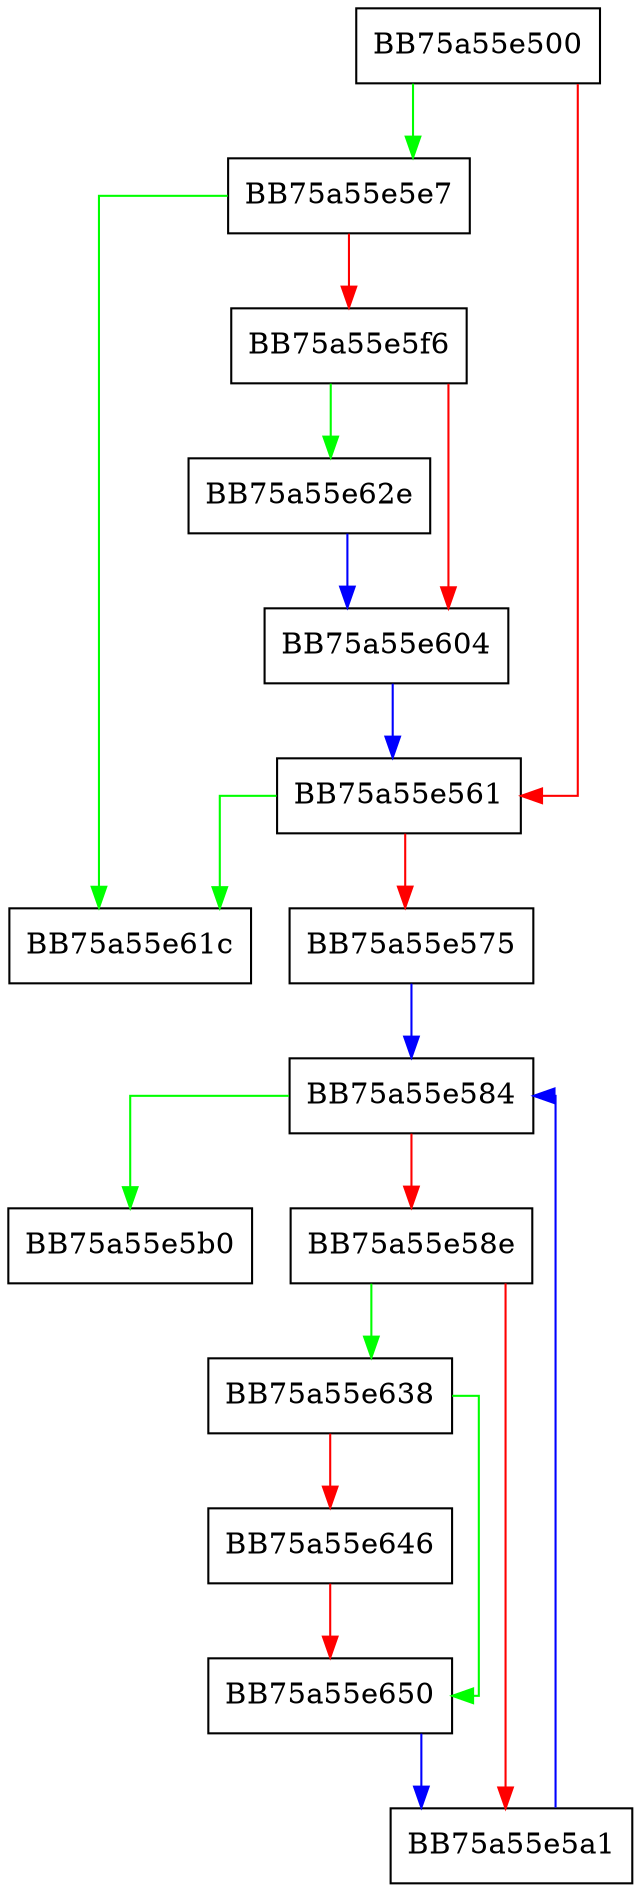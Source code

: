 digraph str_reverse {
  node [shape="box"];
  graph [splines=ortho];
  BB75a55e500 -> BB75a55e5e7 [color="green"];
  BB75a55e500 -> BB75a55e561 [color="red"];
  BB75a55e561 -> BB75a55e61c [color="green"];
  BB75a55e561 -> BB75a55e575 [color="red"];
  BB75a55e575 -> BB75a55e584 [color="blue"];
  BB75a55e584 -> BB75a55e5b0 [color="green"];
  BB75a55e584 -> BB75a55e58e [color="red"];
  BB75a55e58e -> BB75a55e638 [color="green"];
  BB75a55e58e -> BB75a55e5a1 [color="red"];
  BB75a55e5a1 -> BB75a55e584 [color="blue"];
  BB75a55e5e7 -> BB75a55e61c [color="green"];
  BB75a55e5e7 -> BB75a55e5f6 [color="red"];
  BB75a55e5f6 -> BB75a55e62e [color="green"];
  BB75a55e5f6 -> BB75a55e604 [color="red"];
  BB75a55e604 -> BB75a55e561 [color="blue"];
  BB75a55e62e -> BB75a55e604 [color="blue"];
  BB75a55e638 -> BB75a55e650 [color="green"];
  BB75a55e638 -> BB75a55e646 [color="red"];
  BB75a55e646 -> BB75a55e650 [color="red"];
  BB75a55e650 -> BB75a55e5a1 [color="blue"];
}
